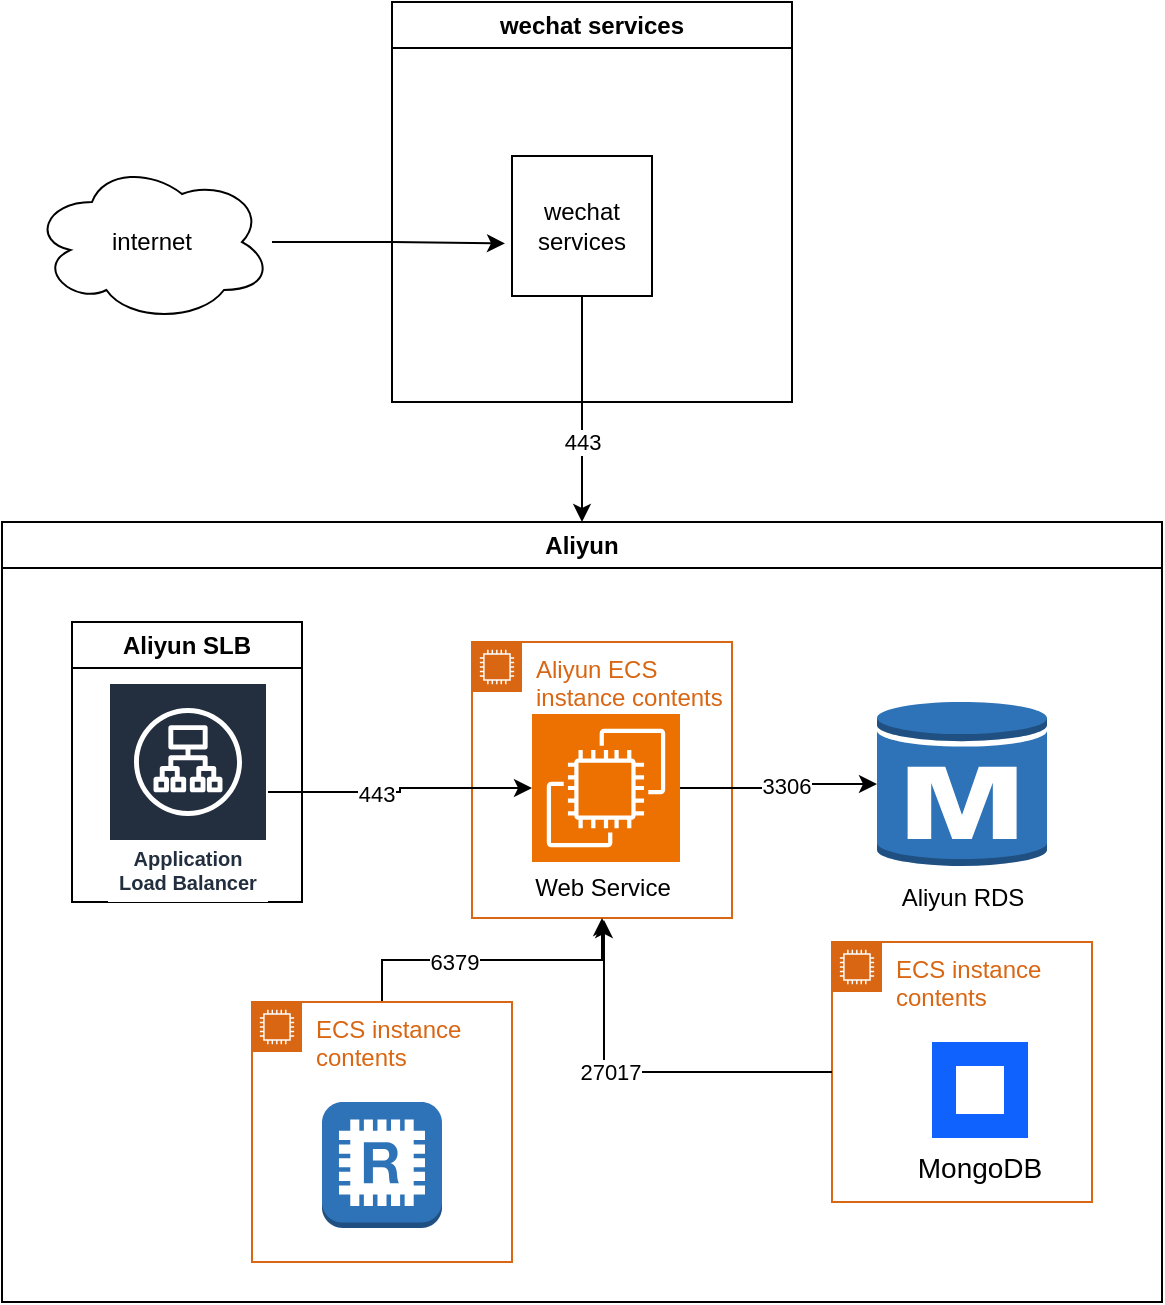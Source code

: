 <mxfile version="26.2.14">
  <diagram name="第 1 页" id="yPffIyHjocHbHkuHzGLY">
    <mxGraphModel dx="1426" dy="791" grid="1" gridSize="10" guides="1" tooltips="1" connect="1" arrows="1" fold="1" page="1" pageScale="1" pageWidth="827" pageHeight="1169" math="0" shadow="0">
      <root>
        <mxCell id="0" />
        <mxCell id="1" parent="0" />
        <mxCell id="s6QGZEd-eQ_AnQLbaBdA-1" value="internet" style="ellipse;shape=cloud;whiteSpace=wrap;html=1;" vertex="1" parent="1">
          <mxGeometry x="20" y="230" width="120" height="80" as="geometry" />
        </mxCell>
        <mxCell id="s6QGZEd-eQ_AnQLbaBdA-2" value="wechat services" style="swimlane;whiteSpace=wrap;html=1;" vertex="1" parent="1">
          <mxGeometry x="200" y="150" width="200" height="200" as="geometry" />
        </mxCell>
        <mxCell id="s6QGZEd-eQ_AnQLbaBdA-3" value="wechat&lt;div&gt;services&lt;/div&gt;" style="whiteSpace=wrap;html=1;aspect=fixed;" vertex="1" parent="s6QGZEd-eQ_AnQLbaBdA-2">
          <mxGeometry x="60" y="77" width="70" height="70" as="geometry" />
        </mxCell>
        <mxCell id="s6QGZEd-eQ_AnQLbaBdA-4" style="edgeStyle=orthogonalEdgeStyle;rounded=0;orthogonalLoop=1;jettySize=auto;html=1;entryX=-0.05;entryY=0.625;entryDx=0;entryDy=0;entryPerimeter=0;" edge="1" parent="1" source="s6QGZEd-eQ_AnQLbaBdA-1" target="s6QGZEd-eQ_AnQLbaBdA-3">
          <mxGeometry relative="1" as="geometry" />
        </mxCell>
        <mxCell id="s6QGZEd-eQ_AnQLbaBdA-5" value="Aliyun" style="swimlane;whiteSpace=wrap;html=1;" vertex="1" parent="1">
          <mxGeometry x="5" y="410" width="580" height="390" as="geometry" />
        </mxCell>
        <mxCell id="s6QGZEd-eQ_AnQLbaBdA-8" value="Aliyun SLB" style="swimlane;whiteSpace=wrap;html=1;" vertex="1" parent="s6QGZEd-eQ_AnQLbaBdA-5">
          <mxGeometry x="35" y="50" width="115" height="140" as="geometry" />
        </mxCell>
        <mxCell id="s6QGZEd-eQ_AnQLbaBdA-9" value="Application Load Balancer" style="sketch=0;outlineConnect=0;fontColor=#232F3E;gradientColor=none;strokeColor=#ffffff;fillColor=#232F3E;dashed=0;verticalLabelPosition=middle;verticalAlign=bottom;align=center;html=1;whiteSpace=wrap;fontSize=10;fontStyle=1;spacing=3;shape=mxgraph.aws4.productIcon;prIcon=mxgraph.aws4.application_load_balancer;" vertex="1" parent="s6QGZEd-eQ_AnQLbaBdA-8">
          <mxGeometry x="18" y="30" width="80" height="110" as="geometry" />
        </mxCell>
        <mxCell id="s6QGZEd-eQ_AnQLbaBdA-12" value="Aliyun ECS instance contents" style="points=[[0,0],[0.25,0],[0.5,0],[0.75,0],[1,0],[1,0.25],[1,0.5],[1,0.75],[1,1],[0.75,1],[0.5,1],[0.25,1],[0,1],[0,0.75],[0,0.5],[0,0.25]];outlineConnect=0;gradientColor=none;html=1;whiteSpace=wrap;fontSize=12;fontStyle=0;container=1;pointerEvents=0;collapsible=0;recursiveResize=0;shape=mxgraph.aws4.group;grIcon=mxgraph.aws4.group_ec2_instance_contents;strokeColor=#D86613;fillColor=none;verticalAlign=top;align=left;spacingLeft=30;fontColor=#D86613;dashed=0;" vertex="1" parent="s6QGZEd-eQ_AnQLbaBdA-5">
          <mxGeometry x="235" y="60" width="130" height="138" as="geometry" />
        </mxCell>
        <mxCell id="s6QGZEd-eQ_AnQLbaBdA-13" value="" style="sketch=0;points=[[0,0,0],[0.25,0,0],[0.5,0,0],[0.75,0,0],[1,0,0],[0,1,0],[0.25,1,0],[0.5,1,0],[0.75,1,0],[1,1,0],[0,0.25,0],[0,0.5,0],[0,0.75,0],[1,0.25,0],[1,0.5,0],[1,0.75,0]];outlineConnect=0;fontColor=#232F3E;fillColor=#ED7100;strokeColor=#ffffff;dashed=0;verticalLabelPosition=bottom;verticalAlign=top;align=center;html=1;fontSize=12;fontStyle=0;aspect=fixed;shape=mxgraph.aws4.resourceIcon;resIcon=mxgraph.aws4.ec2;" vertex="1" parent="s6QGZEd-eQ_AnQLbaBdA-12">
          <mxGeometry x="30" y="36" width="74" height="74" as="geometry" />
        </mxCell>
        <mxCell id="s6QGZEd-eQ_AnQLbaBdA-16" value="Web Service" style="text;html=1;align=center;verticalAlign=middle;resizable=0;points=[];autosize=1;strokeColor=none;fillColor=none;" vertex="1" parent="s6QGZEd-eQ_AnQLbaBdA-12">
          <mxGeometry x="20" y="108" width="90" height="30" as="geometry" />
        </mxCell>
        <mxCell id="s6QGZEd-eQ_AnQLbaBdA-17" value="Aliyun RDS" style="outlineConnect=0;dashed=0;verticalLabelPosition=bottom;verticalAlign=top;align=center;html=1;shape=mxgraph.aws3.rds_db_instance;fillColor=#2E73B8;gradientColor=none;" vertex="1" parent="s6QGZEd-eQ_AnQLbaBdA-5">
          <mxGeometry x="437.5" y="88.5" width="85" height="85" as="geometry" />
        </mxCell>
        <mxCell id="s6QGZEd-eQ_AnQLbaBdA-18" style="edgeStyle=orthogonalEdgeStyle;rounded=0;orthogonalLoop=1;jettySize=auto;html=1;entryX=0;entryY=0.5;entryDx=0;entryDy=0;entryPerimeter=0;" edge="1" parent="s6QGZEd-eQ_AnQLbaBdA-5" source="s6QGZEd-eQ_AnQLbaBdA-9" target="s6QGZEd-eQ_AnQLbaBdA-13">
          <mxGeometry relative="1" as="geometry" />
        </mxCell>
        <mxCell id="s6QGZEd-eQ_AnQLbaBdA-19" value="443" style="edgeLabel;html=1;align=center;verticalAlign=middle;resizable=0;points=[];" vertex="1" connectable="0" parent="s6QGZEd-eQ_AnQLbaBdA-18">
          <mxGeometry x="-0.203" y="-1" relative="1" as="geometry">
            <mxPoint as="offset" />
          </mxGeometry>
        </mxCell>
        <mxCell id="s6QGZEd-eQ_AnQLbaBdA-20" value="" style="edgeStyle=orthogonalEdgeStyle;rounded=0;orthogonalLoop=1;jettySize=auto;html=1;" edge="1" parent="s6QGZEd-eQ_AnQLbaBdA-5" source="s6QGZEd-eQ_AnQLbaBdA-13" target="s6QGZEd-eQ_AnQLbaBdA-17">
          <mxGeometry relative="1" as="geometry" />
        </mxCell>
        <mxCell id="s6QGZEd-eQ_AnQLbaBdA-21" value="3306" style="edgeLabel;html=1;align=center;verticalAlign=middle;resizable=0;points=[];" vertex="1" connectable="0" parent="s6QGZEd-eQ_AnQLbaBdA-20">
          <mxGeometry x="0.083" y="-1" relative="1" as="geometry">
            <mxPoint as="offset" />
          </mxGeometry>
        </mxCell>
        <mxCell id="s6QGZEd-eQ_AnQLbaBdA-41" style="edgeStyle=orthogonalEdgeStyle;rounded=0;orthogonalLoop=1;jettySize=auto;html=1;" edge="1" parent="s6QGZEd-eQ_AnQLbaBdA-5" source="s6QGZEd-eQ_AnQLbaBdA-23" target="s6QGZEd-eQ_AnQLbaBdA-16">
          <mxGeometry relative="1" as="geometry" />
        </mxCell>
        <mxCell id="s6QGZEd-eQ_AnQLbaBdA-45" value="6379" style="edgeLabel;html=1;align=center;verticalAlign=middle;resizable=0;points=[];" vertex="1" connectable="0" parent="s6QGZEd-eQ_AnQLbaBdA-41">
          <mxGeometry x="-0.25" y="-1" relative="1" as="geometry">
            <mxPoint as="offset" />
          </mxGeometry>
        </mxCell>
        <mxCell id="s6QGZEd-eQ_AnQLbaBdA-23" value="ECS instance contents" style="points=[[0,0],[0.25,0],[0.5,0],[0.75,0],[1,0],[1,0.25],[1,0.5],[1,0.75],[1,1],[0.75,1],[0.5,1],[0.25,1],[0,1],[0,0.75],[0,0.5],[0,0.25]];outlineConnect=0;gradientColor=none;html=1;whiteSpace=wrap;fontSize=12;fontStyle=0;container=1;pointerEvents=0;collapsible=0;recursiveResize=0;shape=mxgraph.aws4.group;grIcon=mxgraph.aws4.group_ec2_instance_contents;strokeColor=#D86613;fillColor=none;verticalAlign=top;align=left;spacingLeft=30;fontColor=#D86613;dashed=0;" vertex="1" parent="s6QGZEd-eQ_AnQLbaBdA-5">
          <mxGeometry x="125" y="240" width="130" height="130" as="geometry" />
        </mxCell>
        <mxCell id="s6QGZEd-eQ_AnQLbaBdA-37" value="" style="outlineConnect=0;dashed=0;verticalLabelPosition=bottom;verticalAlign=top;align=center;html=1;shape=mxgraph.aws3.redis;fillColor=#2E73B8;gradientColor=none;" vertex="1" parent="s6QGZEd-eQ_AnQLbaBdA-23">
          <mxGeometry x="35" y="50" width="60" height="63" as="geometry" />
        </mxCell>
        <mxCell id="s6QGZEd-eQ_AnQLbaBdA-36" value="ECS instance contents" style="points=[[0,0],[0.25,0],[0.5,0],[0.75,0],[1,0],[1,0.25],[1,0.5],[1,0.75],[1,1],[0.75,1],[0.5,1],[0.25,1],[0,1],[0,0.75],[0,0.5],[0,0.25]];outlineConnect=0;gradientColor=none;html=1;whiteSpace=wrap;fontSize=12;fontStyle=0;container=1;pointerEvents=0;collapsible=0;recursiveResize=0;shape=mxgraph.aws4.group;grIcon=mxgraph.aws4.group_ec2_instance_contents;strokeColor=#D86613;fillColor=none;verticalAlign=top;align=left;spacingLeft=30;fontColor=#D86613;dashed=0;" vertex="1" parent="s6QGZEd-eQ_AnQLbaBdA-5">
          <mxGeometry x="415" y="210" width="130" height="130" as="geometry" />
        </mxCell>
        <mxCell id="s6QGZEd-eQ_AnQLbaBdA-43" value="MongoDB" style="shape=rect;fillColor=#0F62FE;aspect=fixed;resizable=0;labelPosition=center;verticalLabelPosition=bottom;align=center;verticalAlign=top;strokeColor=none;fontSize=14;" vertex="1" parent="s6QGZEd-eQ_AnQLbaBdA-36">
          <mxGeometry x="50" y="50" width="48" height="48" as="geometry" />
        </mxCell>
        <mxCell id="s6QGZEd-eQ_AnQLbaBdA-44" value="" style="fillColor=#ffffff;strokeColor=none;dashed=0;outlineConnect=0;html=1;labelPosition=center;verticalLabelPosition=bottom;verticalAlign=top;part=1;movable=0;resizable=0;rotatable=0;shape=mxgraph.ibm_cloud.database--mongodb" vertex="1" parent="s6QGZEd-eQ_AnQLbaBdA-43">
          <mxGeometry width="24" height="24" relative="1" as="geometry">
            <mxPoint x="12" y="12" as="offset" />
          </mxGeometry>
        </mxCell>
        <mxCell id="s6QGZEd-eQ_AnQLbaBdA-42" style="edgeStyle=orthogonalEdgeStyle;rounded=0;orthogonalLoop=1;jettySize=auto;html=1;entryX=0.511;entryY=1.033;entryDx=0;entryDy=0;entryPerimeter=0;" edge="1" parent="s6QGZEd-eQ_AnQLbaBdA-5" source="s6QGZEd-eQ_AnQLbaBdA-36" target="s6QGZEd-eQ_AnQLbaBdA-16">
          <mxGeometry relative="1" as="geometry" />
        </mxCell>
        <mxCell id="s6QGZEd-eQ_AnQLbaBdA-46" value="27017" style="edgeLabel;html=1;align=center;verticalAlign=middle;resizable=0;points=[];" vertex="1" connectable="0" parent="s6QGZEd-eQ_AnQLbaBdA-42">
          <mxGeometry x="0.2" y="-3" relative="1" as="geometry">
            <mxPoint as="offset" />
          </mxGeometry>
        </mxCell>
        <mxCell id="s6QGZEd-eQ_AnQLbaBdA-6" style="edgeStyle=orthogonalEdgeStyle;rounded=0;orthogonalLoop=1;jettySize=auto;html=1;entryX=0.5;entryY=0;entryDx=0;entryDy=0;" edge="1" parent="1" source="s6QGZEd-eQ_AnQLbaBdA-3" target="s6QGZEd-eQ_AnQLbaBdA-5">
          <mxGeometry relative="1" as="geometry" />
        </mxCell>
        <mxCell id="s6QGZEd-eQ_AnQLbaBdA-7" value="443" style="edgeLabel;html=1;align=center;verticalAlign=middle;resizable=0;points=[];" vertex="1" connectable="0" parent="s6QGZEd-eQ_AnQLbaBdA-6">
          <mxGeometry x="0.294" relative="1" as="geometry">
            <mxPoint as="offset" />
          </mxGeometry>
        </mxCell>
      </root>
    </mxGraphModel>
  </diagram>
</mxfile>
